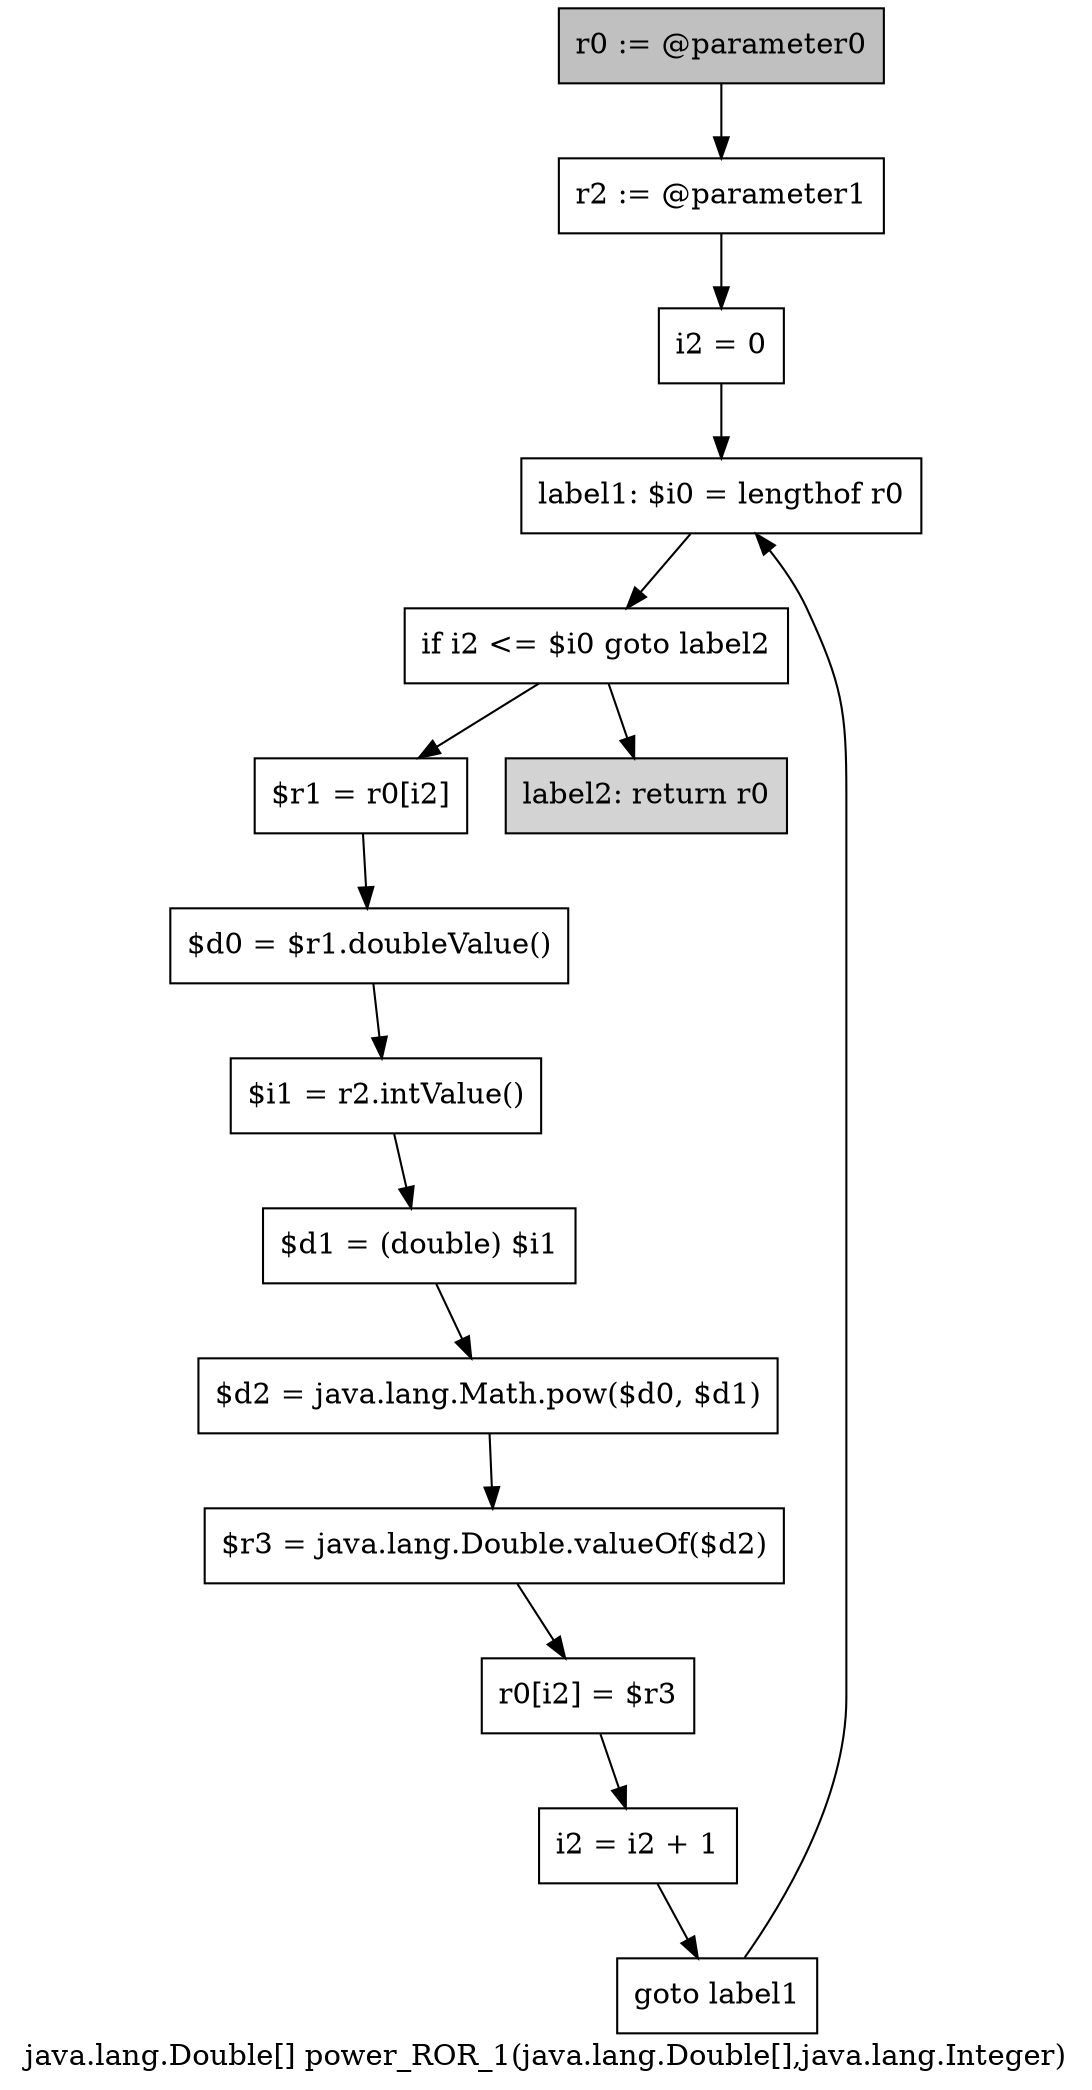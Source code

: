 digraph "java.lang.Double[] power_ROR_1(java.lang.Double[],java.lang.Integer)" {
    label="java.lang.Double[] power_ROR_1(java.lang.Double[],java.lang.Integer)";
    node [shape=box];
    "0" [style=filled,fillcolor=gray,label="r0 := @parameter0",];
    "1" [label="r2 := @parameter1",];
    "0"->"1";
    "2" [label="i2 = 0",];
    "1"->"2";
    "3" [label="label1: $i0 = lengthof r0",];
    "2"->"3";
    "4" [label="if i2 <= $i0 goto label2",];
    "3"->"4";
    "5" [label="$r1 = r0[i2]",];
    "4"->"5";
    "14" [style=filled,fillcolor=lightgray,label="label2: return r0",];
    "4"->"14";
    "6" [label="$d0 = $r1.doubleValue()",];
    "5"->"6";
    "7" [label="$i1 = r2.intValue()",];
    "6"->"7";
    "8" [label="$d1 = (double) $i1",];
    "7"->"8";
    "9" [label="$d2 = java.lang.Math.pow($d0, $d1)",];
    "8"->"9";
    "10" [label="$r3 = java.lang.Double.valueOf($d2)",];
    "9"->"10";
    "11" [label="r0[i2] = $r3",];
    "10"->"11";
    "12" [label="i2 = i2 + 1",];
    "11"->"12";
    "13" [label="goto label1",];
    "12"->"13";
    "13"->"3";
}

